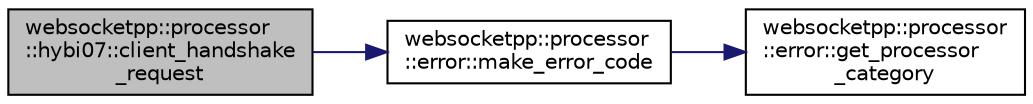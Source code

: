 digraph "websocketpp::processor::hybi07::client_handshake_request"
{
  edge [fontname="Helvetica",fontsize="10",labelfontname="Helvetica",labelfontsize="10"];
  node [fontname="Helvetica",fontsize="10",shape=record];
  rankdir="LR";
  Node0 [label="websocketpp::processor\l::hybi07::client_handshake\l_request",height=0.2,width=0.4,color="black", fillcolor="grey75", style="filled", fontcolor="black"];
  Node0 -> Node1 [color="midnightblue",fontsize="10",style="solid"];
  Node1 [label="websocketpp::processor\l::error::make_error_code",height=0.2,width=0.4,color="black", fillcolor="white", style="filled",URL="$namespacewebsocketpp_1_1processor_1_1error.html#afc5fc4548656f87cfee89994c95bec9c",tooltip="Create an error code with the given value and the processor category. "];
  Node1 -> Node2 [color="midnightblue",fontsize="10",style="solid"];
  Node2 [label="websocketpp::processor\l::error::get_processor\l_category",height=0.2,width=0.4,color="black", fillcolor="white", style="filled",URL="$namespacewebsocketpp_1_1processor_1_1error.html#ae06f6461fb27d8c8e0358c413e1d32b4",tooltip="Get a reference to a static copy of the processor error category. "];
}
